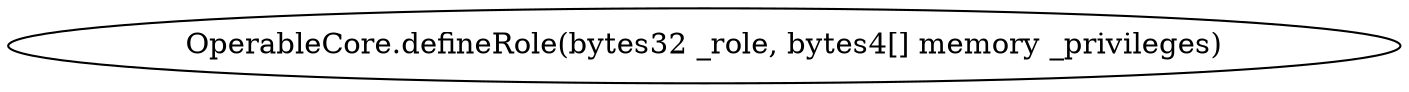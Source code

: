 digraph "" {
	graph [bb="0,0,570.18,36"];
	node [label="\N"];
	"OperableCore.defineRole(bytes32 _role, bytes4[] memory _privileges)"	 [height=0.5,
		pos="285.09,18",
		width=7.9192];
}
digraph "" {
	graph [bb="0,0,570.18,36"];
	node [label="\N"];
	"OperableCore.defineRole(bytes32 _role, bytes4[] memory _privileges)"	 [height=0.5,
		pos="285.09,18",
		width=7.9192];
}
digraph "" {
	graph [bb="0,0,570.18,36"];
	node [label="\N"];
	"OperableCore.defineRole(bytes32 _role, bytes4[] memory _privileges)"	 [height=0.5,
		pos="285.09,18",
		width=7.9192];
}
digraph "" {
	graph [bb="0,0,570.18,36"];
	node [label="\N"];
	"OperableCore.defineRole(bytes32 _role, bytes4[] memory _privileges)"	 [height=0.5,
		pos="285.09,18",
		width=7.9192];
}
digraph "" {
	graph [bb="0,0,570.18,36"];
	node [label="\N"];
	"OperableCore.defineRole(bytes32 _role, bytes4[] memory _privileges)"	 [height=0.5,
		pos="285.09,18",
		width=7.9192];
}

